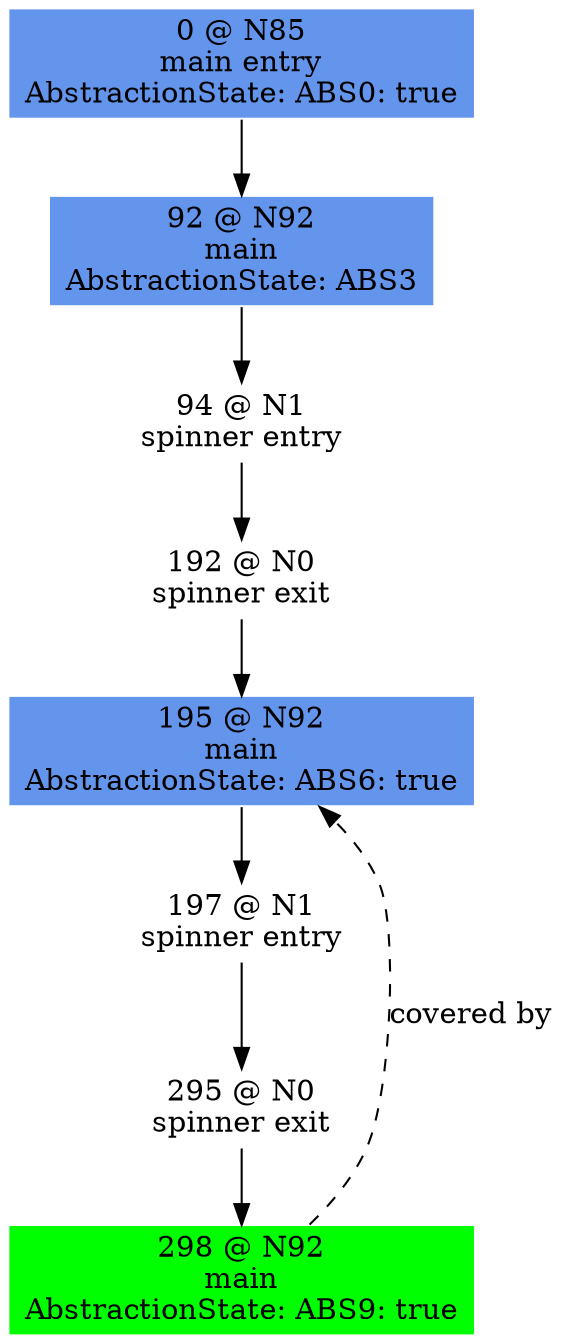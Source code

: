 digraph ARG {
node [style="filled" shape="box" color="white"]
0 [fillcolor="cornflowerblue" label="0 @ N85\nmain entry\nAbstractionState: ABS0: true\n" id="0"]
92 [fillcolor="cornflowerblue" label="92 @ N92\nmain\nAbstractionState: ABS3\n" id="92"]
94 [label="94 @ N1\nspinner entry\n" id="94"]
192 [label="192 @ N0\nspinner exit\n" id="192"]
195 [fillcolor="cornflowerblue" label="195 @ N92\nmain\nAbstractionState: ABS6: true\n" id="195"]
197 [label="197 @ N1\nspinner entry\n" id="197"]
295 [label="295 @ N0\nspinner exit\n" id="295"]
298 [fillcolor="green" label="298 @ N92\nmain\nAbstractionState: ABS9: true\n" id="298"]
0 -> 92 []
92 -> 94 []
94 -> 192 []
192 -> 195 []
298 -> 195 [style="dashed" weight="0" label="covered by"]
195 -> 197 []
197 -> 295 []
295 -> 298 []
}
